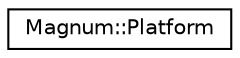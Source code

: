 digraph "圖形化之類別階層"
{
  edge [fontname="Helvetica",fontsize="10",labelfontname="Helvetica",labelfontsize="10"];
  node [fontname="Helvetica",fontsize="10",shape=record];
  rankdir="LR";
  Node1 [label="Magnum::Platform",height=0.2,width=0.4,color="black", fillcolor="white", style="filled",URL="$class_magnum_1_1_platform.html"];
}
